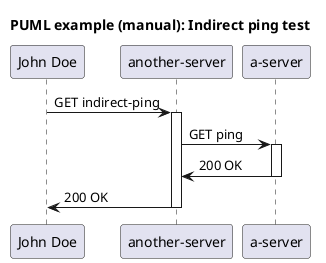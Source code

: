 @startuml
title PUML example (manual): Indirect ping test
participant "John Doe"
participant "another-server"
participant "a-server"
"John Doe" -> "another-server": GET indirect-ping 
activate "another-server"
"another-server" -> "a-server": GET ping 
activate "a-server"

"a-server" -> "another-server": 200 OK
deactivate "a-server"
"another-server" -> "John Doe": 200 OK
deactivate "another-server"
    @enduml